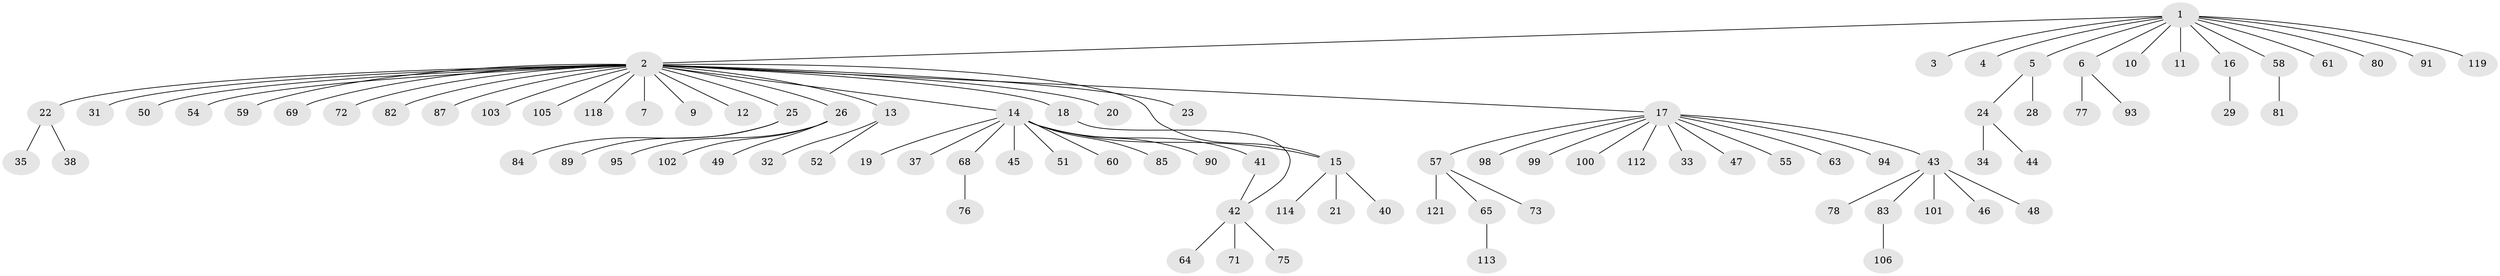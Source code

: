 // Generated by graph-tools (version 1.1) at 2025/52/02/27/25 19:52:00]
// undirected, 93 vertices, 94 edges
graph export_dot {
graph [start="1"]
  node [color=gray90,style=filled];
  1 [super="+109"];
  2 [super="+8"];
  3;
  4 [super="+86"];
  5 [super="+96"];
  6 [super="+30"];
  7 [super="+27"];
  9 [super="+66"];
  10;
  11;
  12;
  13 [super="+92"];
  14 [super="+39"];
  15 [super="+107"];
  16 [super="+88"];
  17 [super="+36"];
  18 [super="+70"];
  19;
  20;
  21;
  22 [super="+104"];
  23;
  24 [super="+115"];
  25;
  26;
  28;
  29 [super="+56"];
  31;
  32;
  33;
  34;
  35 [super="+117"];
  37;
  38;
  40;
  41;
  42 [super="+97"];
  43 [super="+67"];
  44;
  45 [super="+79"];
  46;
  47;
  48;
  49;
  50 [super="+111"];
  51 [super="+53"];
  52;
  54;
  55;
  57 [super="+62"];
  58 [super="+120"];
  59;
  60;
  61;
  63;
  64;
  65 [super="+116"];
  68;
  69;
  71 [super="+74"];
  72;
  73;
  75;
  76;
  77;
  78;
  80;
  81 [super="+108"];
  82;
  83;
  84;
  85;
  87;
  89;
  90;
  91;
  93 [super="+110"];
  94;
  95;
  98;
  99;
  100;
  101;
  102;
  103;
  105;
  106;
  112;
  113;
  114;
  118;
  119;
  121;
  1 -- 2;
  1 -- 3;
  1 -- 4;
  1 -- 5;
  1 -- 6;
  1 -- 10;
  1 -- 11;
  1 -- 16;
  1 -- 58;
  1 -- 61;
  1 -- 80;
  1 -- 91;
  1 -- 119;
  2 -- 7;
  2 -- 9;
  2 -- 12;
  2 -- 14;
  2 -- 15;
  2 -- 17;
  2 -- 25;
  2 -- 31;
  2 -- 50;
  2 -- 59;
  2 -- 69;
  2 -- 105;
  2 -- 118;
  2 -- 103;
  2 -- 72;
  2 -- 13;
  2 -- 18;
  2 -- 82;
  2 -- 20;
  2 -- 22;
  2 -- 23;
  2 -- 54;
  2 -- 87;
  2 -- 26;
  5 -- 24;
  5 -- 28;
  6 -- 77;
  6 -- 93;
  13 -- 32;
  13 -- 52;
  14 -- 15;
  14 -- 19;
  14 -- 37;
  14 -- 41;
  14 -- 45;
  14 -- 51;
  14 -- 60;
  14 -- 68;
  14 -- 85;
  14 -- 90;
  15 -- 21;
  15 -- 40;
  15 -- 114;
  16 -- 29;
  17 -- 33;
  17 -- 43;
  17 -- 47;
  17 -- 55;
  17 -- 57;
  17 -- 63;
  17 -- 94;
  17 -- 98;
  17 -- 99;
  17 -- 100;
  17 -- 112;
  18 -- 42;
  22 -- 35;
  22 -- 38;
  24 -- 34;
  24 -- 44;
  25 -- 84;
  25 -- 89;
  26 -- 49;
  26 -- 95;
  26 -- 102;
  41 -- 42;
  42 -- 64;
  42 -- 71;
  42 -- 75;
  43 -- 46;
  43 -- 48;
  43 -- 83;
  43 -- 101;
  43 -- 78;
  57 -- 65;
  57 -- 73;
  57 -- 121;
  58 -- 81;
  65 -- 113;
  68 -- 76;
  83 -- 106;
}
